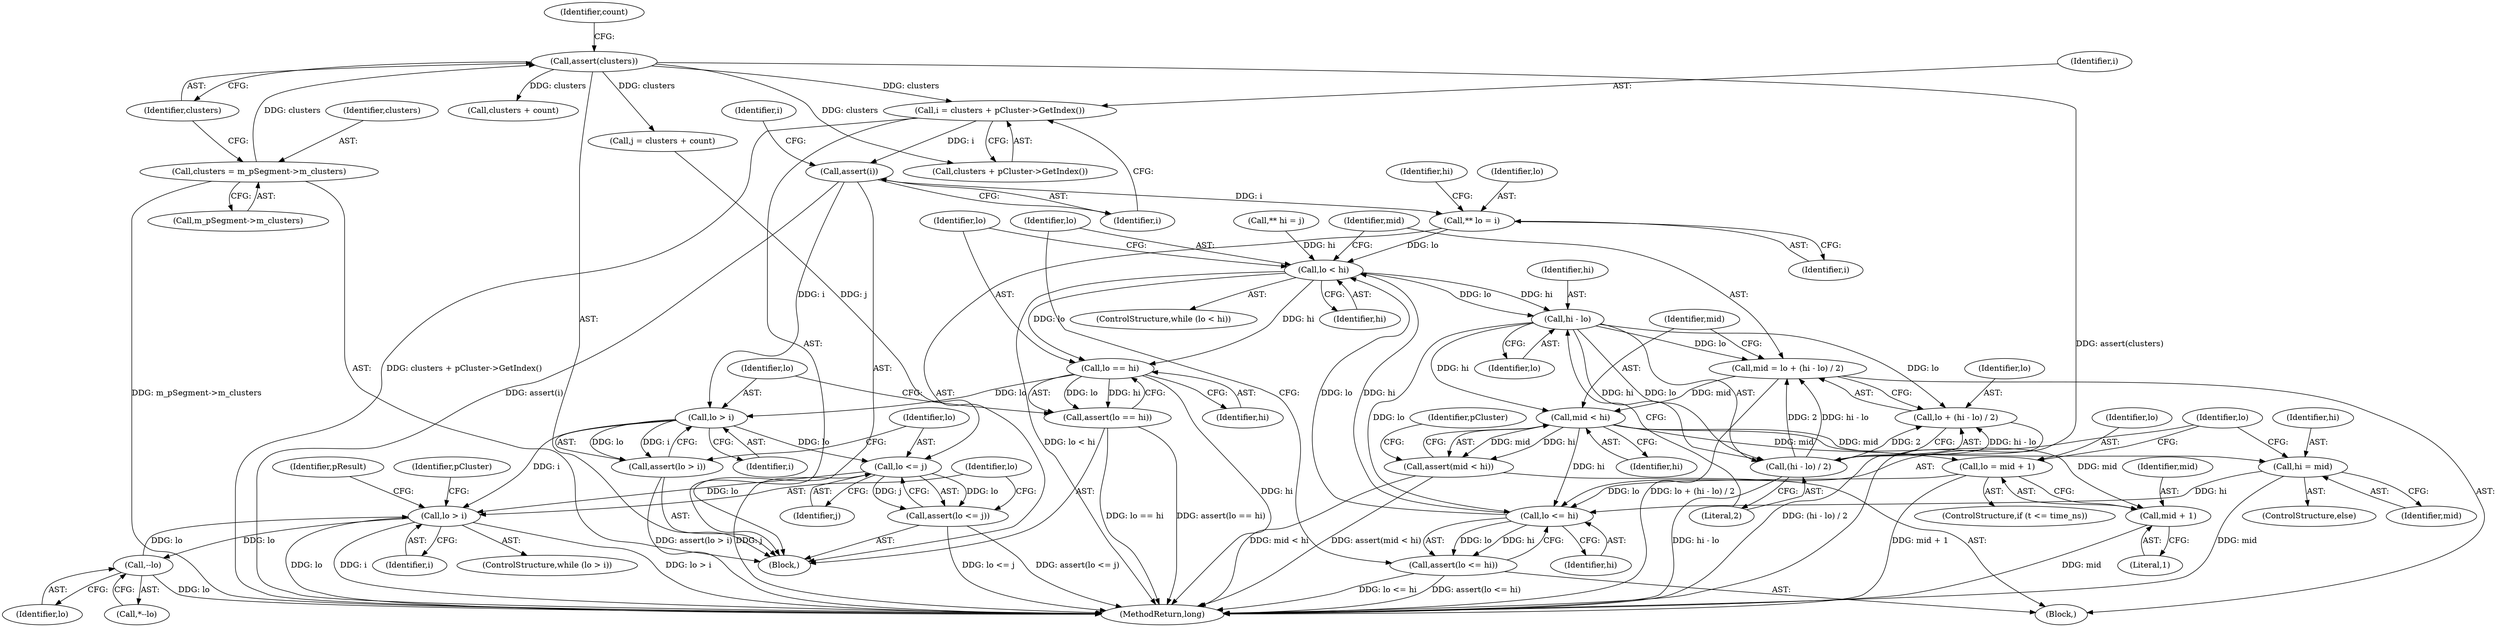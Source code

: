 digraph "0_Android_04839626ed859623901ebd3a5fd483982186b59d_197@integer" {
"1000161" [label="(Call,i = clusters + pCluster->GetIndex())"];
"1000151" [label="(Call,assert(clusters))"];
"1000146" [label="(Call,clusters = m_pSegment->m_clusters)"];
"1000166" [label="(Call,assert(i))"];
"1000183" [label="(Call,** lo = i)"];
"1000191" [label="(Call,lo < hi)"];
"1000200" [label="(Call,hi - lo)"];
"1000195" [label="(Call,mid = lo + (hi - lo) / 2)"];
"1000205" [label="(Call,mid < hi)"];
"1000204" [label="(Call,assert(mid < hi))"];
"1000226" [label="(Call,lo = mid + 1)"];
"1000236" [label="(Call,lo <= hi)"];
"1000235" [label="(Call,assert(lo <= hi))"];
"1000228" [label="(Call,mid + 1)"];
"1000232" [label="(Call,hi = mid)"];
"1000197" [label="(Call,lo + (hi - lo) / 2)"];
"1000199" [label="(Call,(hi - lo) / 2)"];
"1000240" [label="(Call,lo == hi)"];
"1000239" [label="(Call,assert(lo == hi))"];
"1000244" [label="(Call,lo > i)"];
"1000243" [label="(Call,assert(lo > i))"];
"1000248" [label="(Call,lo <= j)"];
"1000247" [label="(Call,assert(lo <= j))"];
"1000252" [label="(Call,lo > i)"];
"1000259" [label="(Call,--lo)"];
"1000204" [label="(Call,assert(mid < hi))"];
"1000197" [label="(Call,lo + (hi - lo) / 2)"];
"1000161" [label="(Call,i = clusters + pCluster->GetIndex())"];
"1000227" [label="(Identifier,lo)"];
"1000238" [label="(Identifier,hi)"];
"1000191" [label="(Call,lo < hi)"];
"1000239" [label="(Call,assert(lo == hi))"];
"1000257" [label="(Identifier,pCluster)"];
"1000229" [label="(Identifier,mid)"];
"1000155" [label="(Identifier,count)"];
"1000183" [label="(Call,** lo = i)"];
"1000203" [label="(Literal,2)"];
"1000244" [label="(Call,lo > i)"];
"1000195" [label="(Call,mid = lo + (hi - lo) / 2)"];
"1000234" [label="(Identifier,mid)"];
"1000163" [label="(Call,clusters + pCluster->GetIndex())"];
"1000202" [label="(Identifier,lo)"];
"1000193" [label="(Identifier,hi)"];
"1000201" [label="(Identifier,hi)"];
"1000253" [label="(Identifier,lo)"];
"1000251" [label="(ControlStructure,while (lo > i))"];
"1000258" [label="(Call,*--lo)"];
"1000194" [label="(Block,)"];
"1000245" [label="(Identifier,lo)"];
"1000236" [label="(Call,lo <= hi)"];
"1000177" [label="(Call,j = clusters + count)"];
"1000198" [label="(Identifier,lo)"];
"1000146" [label="(Call,clusters = m_pSegment->m_clusters)"];
"1000179" [label="(Call,clusters + count)"];
"1000228" [label="(Call,mid + 1)"];
"1000250" [label="(Identifier,j)"];
"1000200" [label="(Call,hi - lo)"];
"1000152" [label="(Identifier,clusters)"];
"1000248" [label="(Call,lo <= j)"];
"1000209" [label="(Identifier,pCluster)"];
"1000190" [label="(ControlStructure,while (lo < hi))"];
"1000241" [label="(Identifier,lo)"];
"1000205" [label="(Call,mid < hi)"];
"1000151" [label="(Call,assert(clusters))"];
"1000240" [label="(Call,lo == hi)"];
"1000207" [label="(Identifier,hi)"];
"1000249" [label="(Identifier,lo)"];
"1000281" [label="(Identifier,pResult)"];
"1000167" [label="(Identifier,i)"];
"1000188" [label="(Identifier,hi)"];
"1000187" [label="(Call,** hi = j)"];
"1000260" [label="(Identifier,lo)"];
"1000199" [label="(Call,(hi - lo) / 2)"];
"1000235" [label="(Call,assert(lo <= hi))"];
"1000162" [label="(Identifier,i)"];
"1000148" [label="(Call,m_pSegment->m_clusters)"];
"1000184" [label="(Identifier,lo)"];
"1000192" [label="(Identifier,lo)"];
"1000147" [label="(Identifier,clusters)"];
"1000226" [label="(Call,lo = mid + 1)"];
"1000185" [label="(Identifier,i)"];
"1000231" [label="(ControlStructure,else)"];
"1000252" [label="(Call,lo > i)"];
"1000247" [label="(Call,assert(lo <= j))"];
"1000259" [label="(Call,--lo)"];
"1000242" [label="(Identifier,hi)"];
"1000237" [label="(Identifier,lo)"];
"1000233" [label="(Identifier,hi)"];
"1000206" [label="(Identifier,mid)"];
"1000285" [label="(MethodReturn,long)"];
"1000171" [label="(Identifier,i)"];
"1000230" [label="(Literal,1)"];
"1000243" [label="(Call,assert(lo > i))"];
"1000111" [label="(Block,)"];
"1000166" [label="(Call,assert(i))"];
"1000222" [label="(ControlStructure,if (t <= time_ns))"];
"1000254" [label="(Identifier,i)"];
"1000246" [label="(Identifier,i)"];
"1000232" [label="(Call,hi = mid)"];
"1000196" [label="(Identifier,mid)"];
"1000161" -> "1000111"  [label="AST: "];
"1000161" -> "1000163"  [label="CFG: "];
"1000162" -> "1000161"  [label="AST: "];
"1000163" -> "1000161"  [label="AST: "];
"1000167" -> "1000161"  [label="CFG: "];
"1000161" -> "1000285"  [label="DDG: clusters + pCluster->GetIndex()"];
"1000151" -> "1000161"  [label="DDG: clusters"];
"1000161" -> "1000166"  [label="DDG: i"];
"1000151" -> "1000111"  [label="AST: "];
"1000151" -> "1000152"  [label="CFG: "];
"1000152" -> "1000151"  [label="AST: "];
"1000155" -> "1000151"  [label="CFG: "];
"1000151" -> "1000285"  [label="DDG: assert(clusters)"];
"1000146" -> "1000151"  [label="DDG: clusters"];
"1000151" -> "1000163"  [label="DDG: clusters"];
"1000151" -> "1000177"  [label="DDG: clusters"];
"1000151" -> "1000179"  [label="DDG: clusters"];
"1000146" -> "1000111"  [label="AST: "];
"1000146" -> "1000148"  [label="CFG: "];
"1000147" -> "1000146"  [label="AST: "];
"1000148" -> "1000146"  [label="AST: "];
"1000152" -> "1000146"  [label="CFG: "];
"1000146" -> "1000285"  [label="DDG: m_pSegment->m_clusters"];
"1000166" -> "1000111"  [label="AST: "];
"1000166" -> "1000167"  [label="CFG: "];
"1000167" -> "1000166"  [label="AST: "];
"1000171" -> "1000166"  [label="CFG: "];
"1000166" -> "1000285"  [label="DDG: assert(i)"];
"1000166" -> "1000183"  [label="DDG: i"];
"1000166" -> "1000244"  [label="DDG: i"];
"1000183" -> "1000111"  [label="AST: "];
"1000183" -> "1000185"  [label="CFG: "];
"1000184" -> "1000183"  [label="AST: "];
"1000185" -> "1000183"  [label="AST: "];
"1000188" -> "1000183"  [label="CFG: "];
"1000183" -> "1000191"  [label="DDG: lo"];
"1000191" -> "1000190"  [label="AST: "];
"1000191" -> "1000193"  [label="CFG: "];
"1000192" -> "1000191"  [label="AST: "];
"1000193" -> "1000191"  [label="AST: "];
"1000196" -> "1000191"  [label="CFG: "];
"1000241" -> "1000191"  [label="CFG: "];
"1000191" -> "1000285"  [label="DDG: lo < hi"];
"1000236" -> "1000191"  [label="DDG: lo"];
"1000236" -> "1000191"  [label="DDG: hi"];
"1000187" -> "1000191"  [label="DDG: hi"];
"1000191" -> "1000200"  [label="DDG: hi"];
"1000191" -> "1000200"  [label="DDG: lo"];
"1000191" -> "1000240"  [label="DDG: lo"];
"1000191" -> "1000240"  [label="DDG: hi"];
"1000200" -> "1000199"  [label="AST: "];
"1000200" -> "1000202"  [label="CFG: "];
"1000201" -> "1000200"  [label="AST: "];
"1000202" -> "1000200"  [label="AST: "];
"1000203" -> "1000200"  [label="CFG: "];
"1000200" -> "1000195"  [label="DDG: lo"];
"1000200" -> "1000197"  [label="DDG: lo"];
"1000200" -> "1000199"  [label="DDG: hi"];
"1000200" -> "1000199"  [label="DDG: lo"];
"1000200" -> "1000205"  [label="DDG: hi"];
"1000200" -> "1000236"  [label="DDG: lo"];
"1000195" -> "1000194"  [label="AST: "];
"1000195" -> "1000197"  [label="CFG: "];
"1000196" -> "1000195"  [label="AST: "];
"1000197" -> "1000195"  [label="AST: "];
"1000206" -> "1000195"  [label="CFG: "];
"1000195" -> "1000285"  [label="DDG: lo + (hi - lo) / 2"];
"1000199" -> "1000195"  [label="DDG: hi - lo"];
"1000199" -> "1000195"  [label="DDG: 2"];
"1000195" -> "1000205"  [label="DDG: mid"];
"1000205" -> "1000204"  [label="AST: "];
"1000205" -> "1000207"  [label="CFG: "];
"1000206" -> "1000205"  [label="AST: "];
"1000207" -> "1000205"  [label="AST: "];
"1000204" -> "1000205"  [label="CFG: "];
"1000205" -> "1000204"  [label="DDG: mid"];
"1000205" -> "1000204"  [label="DDG: hi"];
"1000205" -> "1000226"  [label="DDG: mid"];
"1000205" -> "1000228"  [label="DDG: mid"];
"1000205" -> "1000232"  [label="DDG: mid"];
"1000205" -> "1000236"  [label="DDG: hi"];
"1000204" -> "1000194"  [label="AST: "];
"1000209" -> "1000204"  [label="CFG: "];
"1000204" -> "1000285"  [label="DDG: mid < hi"];
"1000204" -> "1000285"  [label="DDG: assert(mid < hi)"];
"1000226" -> "1000222"  [label="AST: "];
"1000226" -> "1000228"  [label="CFG: "];
"1000227" -> "1000226"  [label="AST: "];
"1000228" -> "1000226"  [label="AST: "];
"1000237" -> "1000226"  [label="CFG: "];
"1000226" -> "1000285"  [label="DDG: mid + 1"];
"1000226" -> "1000236"  [label="DDG: lo"];
"1000236" -> "1000235"  [label="AST: "];
"1000236" -> "1000238"  [label="CFG: "];
"1000237" -> "1000236"  [label="AST: "];
"1000238" -> "1000236"  [label="AST: "];
"1000235" -> "1000236"  [label="CFG: "];
"1000236" -> "1000235"  [label="DDG: lo"];
"1000236" -> "1000235"  [label="DDG: hi"];
"1000232" -> "1000236"  [label="DDG: hi"];
"1000235" -> "1000194"  [label="AST: "];
"1000192" -> "1000235"  [label="CFG: "];
"1000235" -> "1000285"  [label="DDG: lo <= hi"];
"1000235" -> "1000285"  [label="DDG: assert(lo <= hi)"];
"1000228" -> "1000230"  [label="CFG: "];
"1000229" -> "1000228"  [label="AST: "];
"1000230" -> "1000228"  [label="AST: "];
"1000228" -> "1000285"  [label="DDG: mid"];
"1000232" -> "1000231"  [label="AST: "];
"1000232" -> "1000234"  [label="CFG: "];
"1000233" -> "1000232"  [label="AST: "];
"1000234" -> "1000232"  [label="AST: "];
"1000237" -> "1000232"  [label="CFG: "];
"1000232" -> "1000285"  [label="DDG: mid"];
"1000197" -> "1000199"  [label="CFG: "];
"1000198" -> "1000197"  [label="AST: "];
"1000199" -> "1000197"  [label="AST: "];
"1000197" -> "1000285"  [label="DDG: (hi - lo) / 2"];
"1000199" -> "1000197"  [label="DDG: hi - lo"];
"1000199" -> "1000197"  [label="DDG: 2"];
"1000199" -> "1000203"  [label="CFG: "];
"1000203" -> "1000199"  [label="AST: "];
"1000199" -> "1000285"  [label="DDG: hi - lo"];
"1000240" -> "1000239"  [label="AST: "];
"1000240" -> "1000242"  [label="CFG: "];
"1000241" -> "1000240"  [label="AST: "];
"1000242" -> "1000240"  [label="AST: "];
"1000239" -> "1000240"  [label="CFG: "];
"1000240" -> "1000285"  [label="DDG: hi"];
"1000240" -> "1000239"  [label="DDG: lo"];
"1000240" -> "1000239"  [label="DDG: hi"];
"1000240" -> "1000244"  [label="DDG: lo"];
"1000239" -> "1000111"  [label="AST: "];
"1000245" -> "1000239"  [label="CFG: "];
"1000239" -> "1000285"  [label="DDG: assert(lo == hi)"];
"1000239" -> "1000285"  [label="DDG: lo == hi"];
"1000244" -> "1000243"  [label="AST: "];
"1000244" -> "1000246"  [label="CFG: "];
"1000245" -> "1000244"  [label="AST: "];
"1000246" -> "1000244"  [label="AST: "];
"1000243" -> "1000244"  [label="CFG: "];
"1000244" -> "1000243"  [label="DDG: lo"];
"1000244" -> "1000243"  [label="DDG: i"];
"1000244" -> "1000248"  [label="DDG: lo"];
"1000244" -> "1000252"  [label="DDG: i"];
"1000243" -> "1000111"  [label="AST: "];
"1000249" -> "1000243"  [label="CFG: "];
"1000243" -> "1000285"  [label="DDG: assert(lo > i)"];
"1000248" -> "1000247"  [label="AST: "];
"1000248" -> "1000250"  [label="CFG: "];
"1000249" -> "1000248"  [label="AST: "];
"1000250" -> "1000248"  [label="AST: "];
"1000247" -> "1000248"  [label="CFG: "];
"1000248" -> "1000285"  [label="DDG: j"];
"1000248" -> "1000247"  [label="DDG: lo"];
"1000248" -> "1000247"  [label="DDG: j"];
"1000177" -> "1000248"  [label="DDG: j"];
"1000248" -> "1000252"  [label="DDG: lo"];
"1000247" -> "1000111"  [label="AST: "];
"1000253" -> "1000247"  [label="CFG: "];
"1000247" -> "1000285"  [label="DDG: lo <= j"];
"1000247" -> "1000285"  [label="DDG: assert(lo <= j)"];
"1000252" -> "1000251"  [label="AST: "];
"1000252" -> "1000254"  [label="CFG: "];
"1000253" -> "1000252"  [label="AST: "];
"1000254" -> "1000252"  [label="AST: "];
"1000257" -> "1000252"  [label="CFG: "];
"1000281" -> "1000252"  [label="CFG: "];
"1000252" -> "1000285"  [label="DDG: lo"];
"1000252" -> "1000285"  [label="DDG: i"];
"1000252" -> "1000285"  [label="DDG: lo > i"];
"1000259" -> "1000252"  [label="DDG: lo"];
"1000252" -> "1000259"  [label="DDG: lo"];
"1000259" -> "1000258"  [label="AST: "];
"1000259" -> "1000260"  [label="CFG: "];
"1000260" -> "1000259"  [label="AST: "];
"1000258" -> "1000259"  [label="CFG: "];
"1000259" -> "1000285"  [label="DDG: lo"];
}
